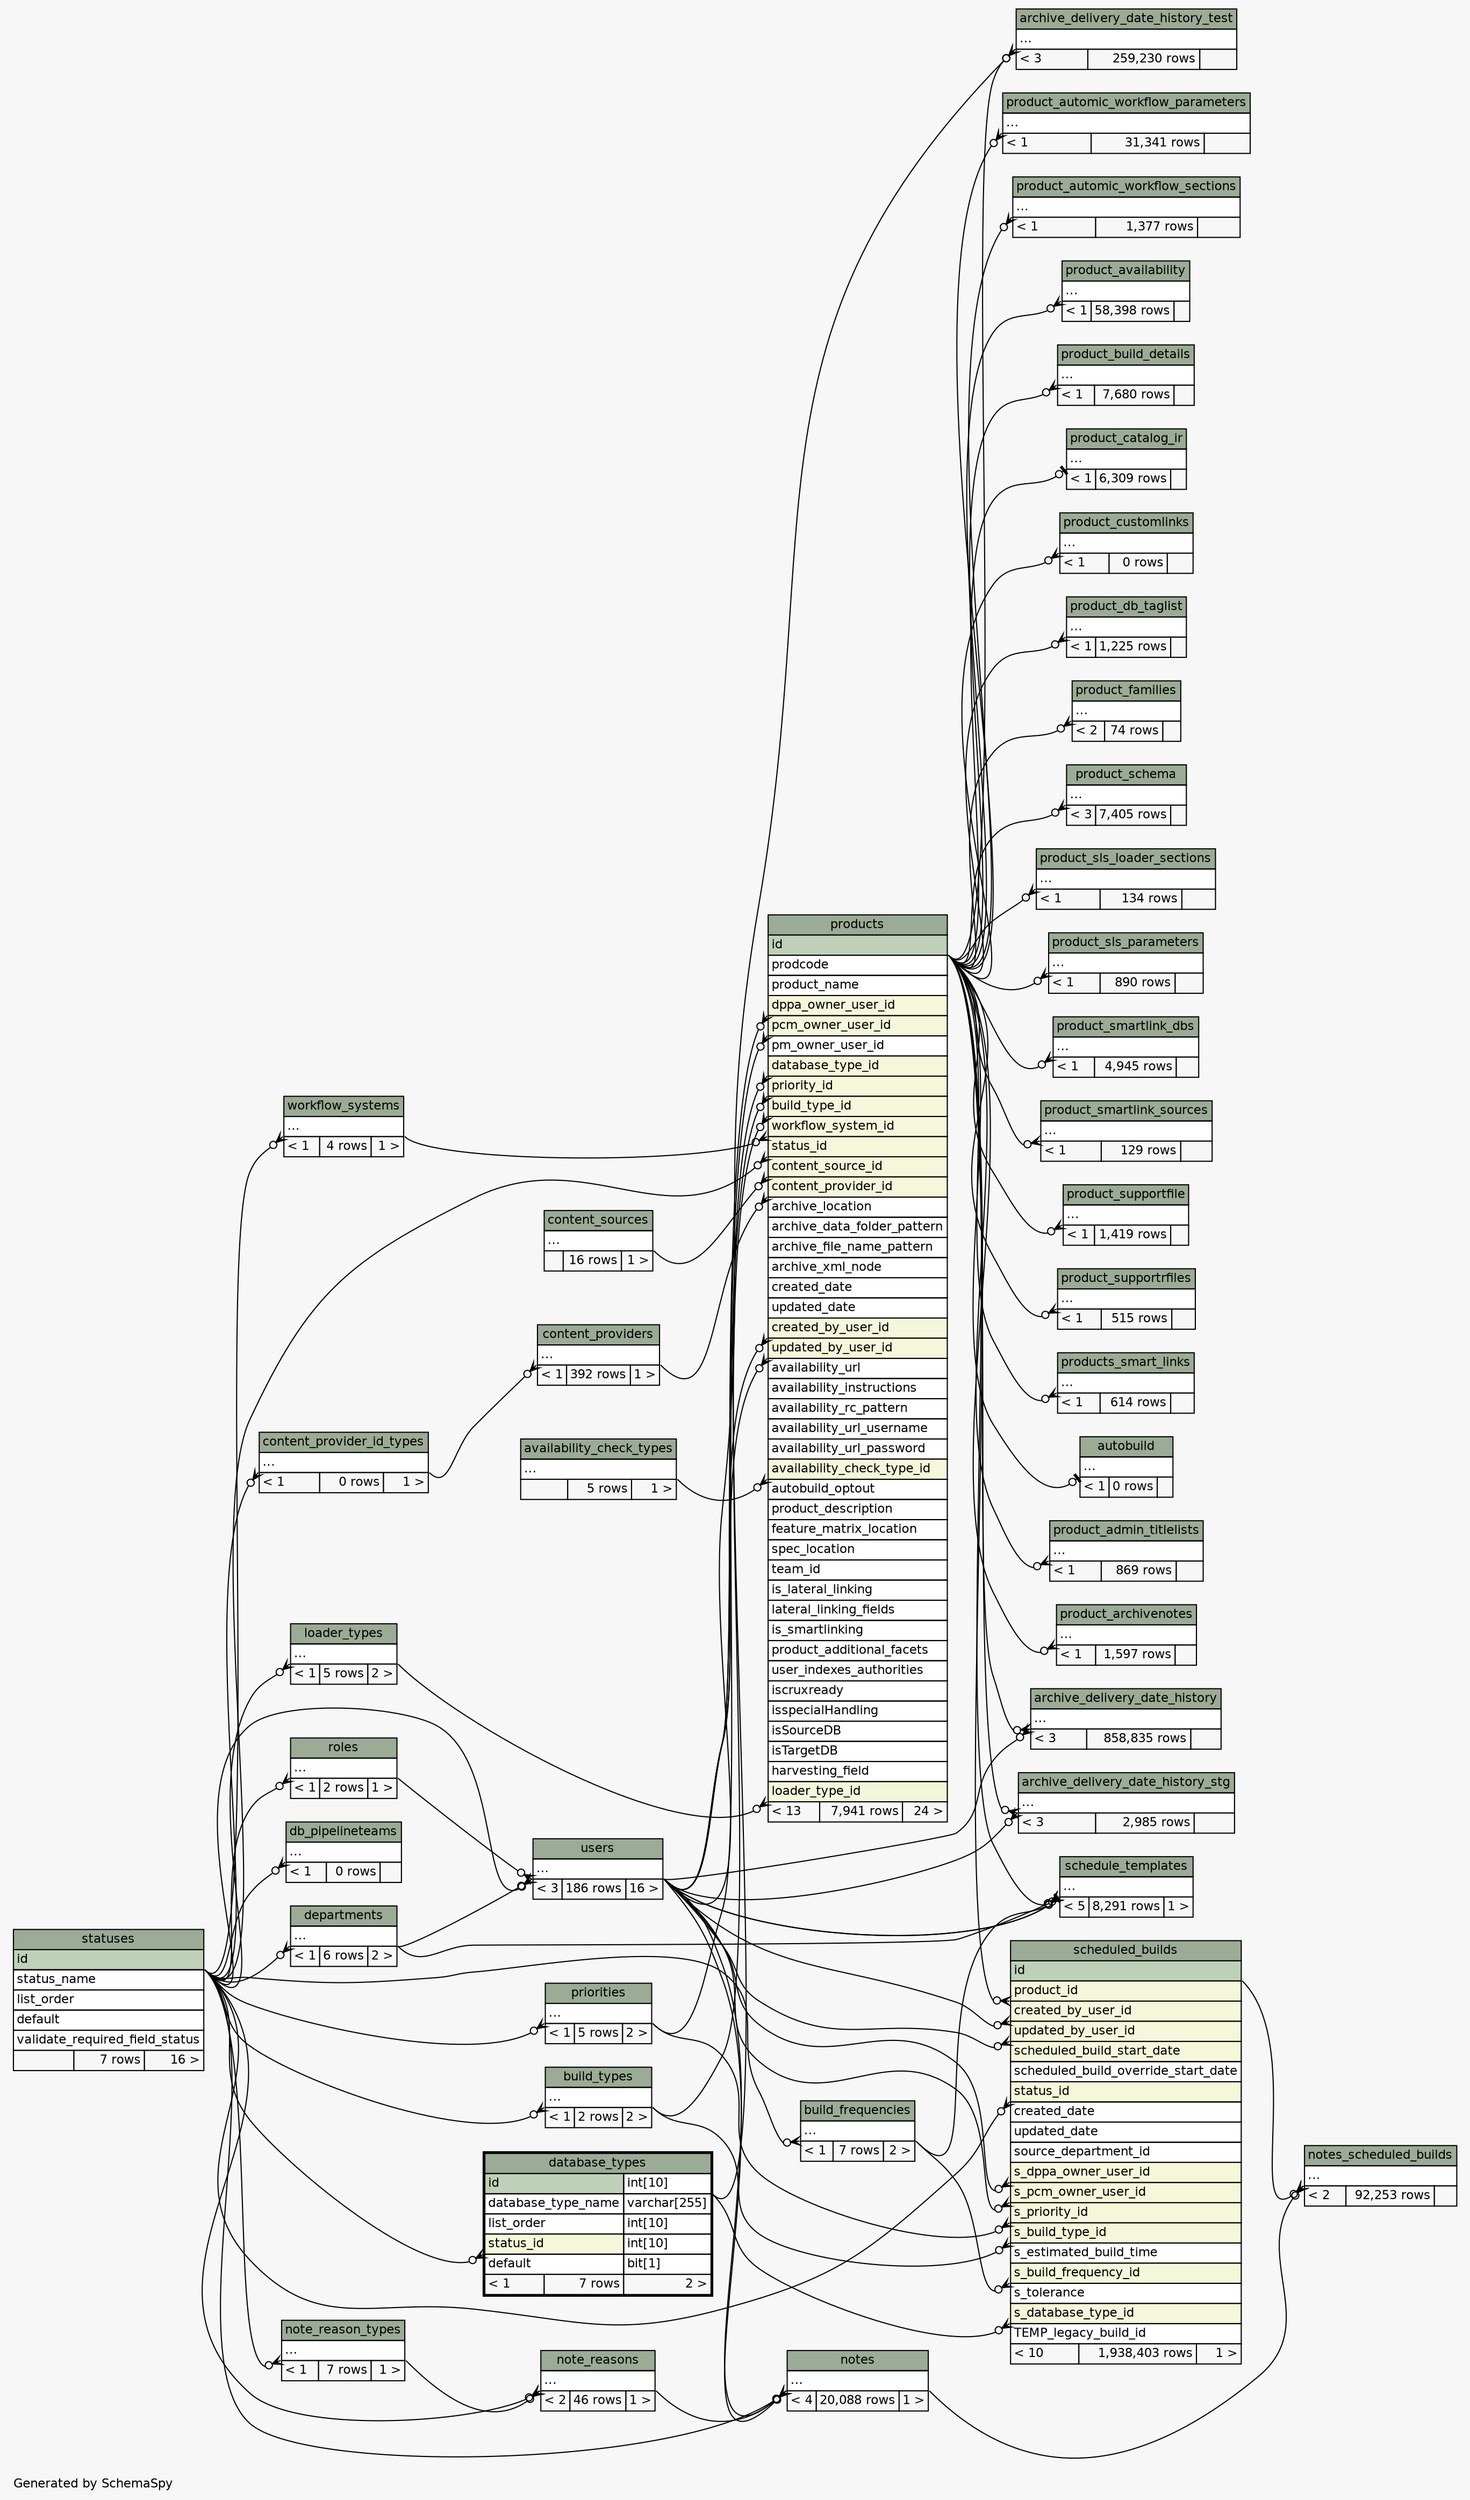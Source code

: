 // dot 2.2.1 on Windows 10 10.0
// SchemaSpy rev 590
digraph "twoDegreesRelationshipsDiagram" {
  graph [
    rankdir="RL"
    bgcolor="#f7f7f7"
    label="\nGenerated by SchemaSpy"
    labeljust="l"
    nodesep="0.18"
    ranksep="0.46"
    fontname="Helvetica"
    fontsize="11"
  ];
  node [
    fontname="Helvetica"
    fontsize="11"
    shape="plaintext"
  ];
  edge [
    arrowsize="0.8"
  ];
  "archive_delivery_date_history":"elipses":sw -> "users":"elipses":se [arrowhead=none dir=back arrowtail=crowodot];
  "archive_delivery_date_history":"elipses":sw -> "products":"id":se [arrowhead=none dir=back arrowtail=crowodot];
  "archive_delivery_date_history_stg":"elipses":sw -> "users":"elipses":se [arrowhead=none dir=back arrowtail=crowodot];
  "archive_delivery_date_history_stg":"elipses":sw -> "products":"id":se [arrowhead=none dir=back arrowtail=crowodot];
  "archive_delivery_date_history_test":"elipses":sw -> "users":"elipses":se [arrowhead=none dir=back arrowtail=crowodot];
  "archive_delivery_date_history_test":"elipses":sw -> "products":"id":se [arrowhead=none dir=back arrowtail=crowodot];
  "autobuild":"elipses":sw -> "products":"id":se [arrowhead=none dir=back arrowtail=teeodot];
  "build_frequencies":"elipses":sw -> "statuses":"id":se [arrowhead=none dir=back arrowtail=crowodot];
  "build_types":"elipses":sw -> "statuses":"id":se [arrowhead=none dir=back arrowtail=crowodot];
  "content_provider_id_types":"elipses":sw -> "statuses":"id":se [arrowhead=none dir=back arrowtail=crowodot];
  "content_providers":"elipses":sw -> "content_provider_id_types":"elipses":se [arrowhead=none dir=back arrowtail=crowodot];
  "database_types":"status_id":sw -> "statuses":"id":se [arrowhead=none dir=back arrowtail=crowodot];
  "db_pipelineteams":"elipses":sw -> "statuses":"id":se [arrowhead=none dir=back arrowtail=crowodot];
  "departments":"elipses":sw -> "statuses":"id":se [arrowhead=none dir=back arrowtail=crowodot];
  "loader_types":"elipses":sw -> "statuses":"id":se [arrowhead=none dir=back arrowtail=crowodot];
  "note_reason_types":"elipses":sw -> "statuses":"id":se [arrowhead=none dir=back arrowtail=crowodot];
  "note_reasons":"elipses":sw -> "note_reason_types":"elipses":se [arrowhead=none dir=back arrowtail=crowodot];
  "note_reasons":"elipses":sw -> "statuses":"id":se [arrowhead=none dir=back arrowtail=crowodot];
  "notes":"elipses":sw -> "users":"elipses":se [arrowhead=none dir=back arrowtail=crowodot];
  "notes":"elipses":sw -> "note_reasons":"elipses":se [arrowhead=none dir=back arrowtail=crowodot];
  "notes":"elipses":sw -> "statuses":"id":se [arrowhead=none dir=back arrowtail=crowodot];
  "notes":"elipses":sw -> "users":"elipses":se [arrowhead=none dir=back arrowtail=crowodot];
  "notes_scheduled_builds":"elipses":sw -> "notes":"elipses":se [arrowhead=none dir=back arrowtail=crowodot];
  "notes_scheduled_builds":"elipses":sw -> "scheduled_builds":"id":se [arrowhead=none dir=back arrowtail=crowodot];
  "priorities":"elipses":sw -> "statuses":"id":se [arrowhead=none dir=back arrowtail=crowodot];
  "product_admin_titlelists":"elipses":sw -> "products":"id":se [arrowhead=none dir=back arrowtail=crowodot];
  "product_archivenotes":"elipses":sw -> "products":"id":se [arrowhead=none dir=back arrowtail=crowodot];
  "product_automic_workflow_parameters":"elipses":sw -> "products":"id":se [arrowhead=none dir=back arrowtail=crowodot];
  "product_automic_workflow_sections":"elipses":sw -> "products":"id":se [arrowhead=none dir=back arrowtail=crowodot];
  "product_availability":"elipses":sw -> "products":"id":se [arrowhead=none dir=back arrowtail=crowodot];
  "product_build_details":"elipses":sw -> "products":"id":se [arrowhead=none dir=back arrowtail=crowodot];
  "product_catalog_ir":"elipses":sw -> "products":"id":se [arrowhead=none dir=back arrowtail=teeodot];
  "product_customlinks":"elipses":sw -> "products":"id":se [arrowhead=none dir=back arrowtail=crowodot];
  "product_db_taglist":"elipses":sw -> "products":"id":se [arrowhead=none dir=back arrowtail=crowodot];
  "product_families":"elipses":sw -> "products":"id":se [arrowhead=none dir=back arrowtail=crowodot];
  "product_schema":"elipses":sw -> "products":"id":se [arrowhead=none dir=back arrowtail=crowodot];
  "product_sls_loader_sections":"elipses":sw -> "products":"id":se [arrowhead=none dir=back arrowtail=crowodot];
  "product_sls_parameters":"elipses":sw -> "products":"id":se [arrowhead=none dir=back arrowtail=crowodot];
  "product_smartlink_dbs":"elipses":sw -> "products":"id":se [arrowhead=none dir=back arrowtail=crowodot];
  "product_smartlink_sources":"elipses":sw -> "products":"id":se [arrowhead=none dir=back arrowtail=crowodot];
  "product_supportfile":"elipses":sw -> "products":"id":se [arrowhead=none dir=back arrowtail=crowodot];
  "product_supportrfiles":"elipses":sw -> "products":"id":se [arrowhead=none dir=back arrowtail=crowodot];
  "products":"availability_check_type_id":sw -> "availability_check_types":"elipses":se [arrowhead=none dir=back arrowtail=crowodot];
  "products":"build_type_id":sw -> "build_types":"elipses":se [arrowhead=none dir=back arrowtail=crowodot];
  "products":"content_provider_id":sw -> "content_providers":"elipses":se [arrowhead=none dir=back arrowtail=crowodot];
  "products":"content_source_id":sw -> "content_sources":"elipses":se [arrowhead=none dir=back arrowtail=crowodot];
  "products":"created_by_user_id":sw -> "users":"elipses":se [arrowhead=none dir=back arrowtail=crowodot];
  "products":"database_type_id":sw -> "database_types":"id.type":se [arrowhead=none dir=back arrowtail=crowodot];
  "products":"dppa_owner_user_id":sw -> "users":"elipses":se [arrowhead=none dir=back arrowtail=crowodot];
  "products":"loader_type_id":sw -> "loader_types":"elipses":se [arrowhead=none dir=back arrowtail=crowodot];
  "products":"pcm_owner_user_id":sw -> "users":"elipses":se [arrowhead=none dir=back arrowtail=crowodot];
  "products":"priority_id":sw -> "priorities":"elipses":se [arrowhead=none dir=back arrowtail=crowodot];
  "products":"status_id":sw -> "statuses":"id":se [arrowhead=none dir=back arrowtail=crowodot];
  "products":"updated_by_user_id":sw -> "users":"elipses":se [arrowhead=none dir=back arrowtail=crowodot];
  "products":"workflow_system_id":sw -> "workflow_systems":"elipses":se [arrowhead=none dir=back arrowtail=crowodot];
  "products_smart_links":"elipses":sw -> "products":"id":se [arrowhead=none dir=back arrowtail=crowodot];
  "roles":"elipses":sw -> "statuses":"id":se [arrowhead=none dir=back arrowtail=crowodot];
  "schedule_templates":"elipses":sw -> "build_frequencies":"elipses":se [arrowhead=none dir=back arrowtail=crowodot];
  "schedule_templates":"elipses":sw -> "users":"elipses":se [arrowhead=none dir=back arrowtail=crowodot];
  "schedule_templates":"elipses":sw -> "products":"id":se [arrowhead=none dir=back arrowtail=teeodot];
  "schedule_templates":"elipses":sw -> "departments":"elipses":se [arrowhead=none dir=back arrowtail=crowodot];
  "schedule_templates":"elipses":sw -> "users":"elipses":se [arrowhead=none dir=back arrowtail=crowodot];
  "scheduled_builds":"created_by_user_id":sw -> "users":"elipses":se [arrowhead=none dir=back arrowtail=crowodot];
  "scheduled_builds":"product_id":sw -> "products":"id":se [arrowhead=none dir=back arrowtail=crowodot];
  "scheduled_builds":"s_build_frequency_id":sw -> "build_frequencies":"elipses":se [arrowhead=none dir=back arrowtail=crowodot];
  "scheduled_builds":"s_build_type_id":sw -> "build_types":"elipses":se [arrowhead=none dir=back arrowtail=crowodot];
  "scheduled_builds":"s_database_type_id":sw -> "database_types":"id.type":se [arrowhead=none dir=back arrowtail=crowodot];
  "scheduled_builds":"s_dppa_owner_user_id":sw -> "users":"elipses":se [arrowhead=none dir=back arrowtail=crowodot];
  "scheduled_builds":"s_pcm_owner_user_id":sw -> "users":"elipses":se [arrowhead=none dir=back arrowtail=crowodot];
  "scheduled_builds":"s_priority_id":sw -> "priorities":"elipses":se [arrowhead=none dir=back arrowtail=crowodot];
  "scheduled_builds":"status_id":sw -> "statuses":"id":se [arrowhead=none dir=back arrowtail=crowodot];
  "scheduled_builds":"updated_by_user_id":sw -> "users":"elipses":se [arrowhead=none dir=back arrowtail=crowodot];
  "users":"elipses":sw -> "departments":"elipses":se [arrowhead=none dir=back arrowtail=crowodot];
  "users":"elipses":sw -> "roles":"elipses":se [arrowhead=none dir=back arrowtail=crowodot];
  "users":"elipses":sw -> "statuses":"id":se [arrowhead=none dir=back arrowtail=crowodot];
  "workflow_systems":"elipses":sw -> "statuses":"id":se [arrowhead=none dir=back arrowtail=crowodot];
  "archive_delivery_date_history" [
    label=<
    <TABLE BORDER="0" CELLBORDER="1" CELLSPACING="0" BGCOLOR="#ffffff">
      <TR><TD COLSPAN="3" BGCOLOR="#9bab96" ALIGN="CENTER">archive_delivery_date_history</TD></TR>
      <TR><TD PORT="elipses" COLSPAN="3" ALIGN="LEFT">...</TD></TR>
      <TR><TD ALIGN="LEFT" BGCOLOR="#f7f7f7">&lt; 3</TD><TD ALIGN="RIGHT" BGCOLOR="#f7f7f7">858,835 rows</TD><TD ALIGN="RIGHT" BGCOLOR="#f7f7f7">  </TD></TR>
    </TABLE>>
    URL="archive_delivery_date_history.html"
    tooltip="archive_delivery_date_history"
  ];
  "archive_delivery_date_history_stg" [
    label=<
    <TABLE BORDER="0" CELLBORDER="1" CELLSPACING="0" BGCOLOR="#ffffff">
      <TR><TD COLSPAN="3" BGCOLOR="#9bab96" ALIGN="CENTER">archive_delivery_date_history_stg</TD></TR>
      <TR><TD PORT="elipses" COLSPAN="3" ALIGN="LEFT">...</TD></TR>
      <TR><TD ALIGN="LEFT" BGCOLOR="#f7f7f7">&lt; 3</TD><TD ALIGN="RIGHT" BGCOLOR="#f7f7f7">2,985 rows</TD><TD ALIGN="RIGHT" BGCOLOR="#f7f7f7">  </TD></TR>
    </TABLE>>
    URL="archive_delivery_date_history_stg.html"
    tooltip="archive_delivery_date_history_stg"
  ];
  "archive_delivery_date_history_test" [
    label=<
    <TABLE BORDER="0" CELLBORDER="1" CELLSPACING="0" BGCOLOR="#ffffff">
      <TR><TD COLSPAN="3" BGCOLOR="#9bab96" ALIGN="CENTER">archive_delivery_date_history_test</TD></TR>
      <TR><TD PORT="elipses" COLSPAN="3" ALIGN="LEFT">...</TD></TR>
      <TR><TD ALIGN="LEFT" BGCOLOR="#f7f7f7">&lt; 3</TD><TD ALIGN="RIGHT" BGCOLOR="#f7f7f7">259,230 rows</TD><TD ALIGN="RIGHT" BGCOLOR="#f7f7f7">  </TD></TR>
    </TABLE>>
    URL="archive_delivery_date_history_test.html"
    tooltip="archive_delivery_date_history_test"
  ];
  "autobuild" [
    label=<
    <TABLE BORDER="0" CELLBORDER="1" CELLSPACING="0" BGCOLOR="#ffffff">
      <TR><TD COLSPAN="3" BGCOLOR="#9bab96" ALIGN="CENTER">autobuild</TD></TR>
      <TR><TD PORT="elipses" COLSPAN="3" ALIGN="LEFT">...</TD></TR>
      <TR><TD ALIGN="LEFT" BGCOLOR="#f7f7f7">&lt; 1</TD><TD ALIGN="RIGHT" BGCOLOR="#f7f7f7">0 rows</TD><TD ALIGN="RIGHT" BGCOLOR="#f7f7f7">  </TD></TR>
    </TABLE>>
    URL="autobuild.html"
    tooltip="autobuild"
  ];
  "availability_check_types" [
    label=<
    <TABLE BORDER="0" CELLBORDER="1" CELLSPACING="0" BGCOLOR="#ffffff">
      <TR><TD COLSPAN="3" BGCOLOR="#9bab96" ALIGN="CENTER">availability_check_types</TD></TR>
      <TR><TD PORT="elipses" COLSPAN="3" ALIGN="LEFT">...</TD></TR>
      <TR><TD ALIGN="LEFT" BGCOLOR="#f7f7f7">  </TD><TD ALIGN="RIGHT" BGCOLOR="#f7f7f7">5 rows</TD><TD ALIGN="RIGHT" BGCOLOR="#f7f7f7">1 &gt;</TD></TR>
    </TABLE>>
    URL="availability_check_types.html"
    tooltip="availability_check_types"
  ];
  "build_frequencies" [
    label=<
    <TABLE BORDER="0" CELLBORDER="1" CELLSPACING="0" BGCOLOR="#ffffff">
      <TR><TD COLSPAN="3" BGCOLOR="#9bab96" ALIGN="CENTER">build_frequencies</TD></TR>
      <TR><TD PORT="elipses" COLSPAN="3" ALIGN="LEFT">...</TD></TR>
      <TR><TD ALIGN="LEFT" BGCOLOR="#f7f7f7">&lt; 1</TD><TD ALIGN="RIGHT" BGCOLOR="#f7f7f7">7 rows</TD><TD ALIGN="RIGHT" BGCOLOR="#f7f7f7">2 &gt;</TD></TR>
    </TABLE>>
    URL="build_frequencies.html"
    tooltip="build_frequencies"
  ];
  "build_types" [
    label=<
    <TABLE BORDER="0" CELLBORDER="1" CELLSPACING="0" BGCOLOR="#ffffff">
      <TR><TD COLSPAN="3" BGCOLOR="#9bab96" ALIGN="CENTER">build_types</TD></TR>
      <TR><TD PORT="elipses" COLSPAN="3" ALIGN="LEFT">...</TD></TR>
      <TR><TD ALIGN="LEFT" BGCOLOR="#f7f7f7">&lt; 1</TD><TD ALIGN="RIGHT" BGCOLOR="#f7f7f7">2 rows</TD><TD ALIGN="RIGHT" BGCOLOR="#f7f7f7">2 &gt;</TD></TR>
    </TABLE>>
    URL="build_types.html"
    tooltip="build_types"
  ];
  "content_provider_id_types" [
    label=<
    <TABLE BORDER="0" CELLBORDER="1" CELLSPACING="0" BGCOLOR="#ffffff">
      <TR><TD COLSPAN="3" BGCOLOR="#9bab96" ALIGN="CENTER">content_provider_id_types</TD></TR>
      <TR><TD PORT="elipses" COLSPAN="3" ALIGN="LEFT">...</TD></TR>
      <TR><TD ALIGN="LEFT" BGCOLOR="#f7f7f7">&lt; 1</TD><TD ALIGN="RIGHT" BGCOLOR="#f7f7f7">0 rows</TD><TD ALIGN="RIGHT" BGCOLOR="#f7f7f7">1 &gt;</TD></TR>
    </TABLE>>
    URL="content_provider_id_types.html"
    tooltip="content_provider_id_types"
  ];
  "content_providers" [
    label=<
    <TABLE BORDER="0" CELLBORDER="1" CELLSPACING="0" BGCOLOR="#ffffff">
      <TR><TD COLSPAN="3" BGCOLOR="#9bab96" ALIGN="CENTER">content_providers</TD></TR>
      <TR><TD PORT="elipses" COLSPAN="3" ALIGN="LEFT">...</TD></TR>
      <TR><TD ALIGN="LEFT" BGCOLOR="#f7f7f7">&lt; 1</TD><TD ALIGN="RIGHT" BGCOLOR="#f7f7f7">392 rows</TD><TD ALIGN="RIGHT" BGCOLOR="#f7f7f7">1 &gt;</TD></TR>
    </TABLE>>
    URL="content_providers.html"
    tooltip="content_providers"
  ];
  "content_sources" [
    label=<
    <TABLE BORDER="0" CELLBORDER="1" CELLSPACING="0" BGCOLOR="#ffffff">
      <TR><TD COLSPAN="3" BGCOLOR="#9bab96" ALIGN="CENTER">content_sources</TD></TR>
      <TR><TD PORT="elipses" COLSPAN="3" ALIGN="LEFT">...</TD></TR>
      <TR><TD ALIGN="LEFT" BGCOLOR="#f7f7f7">  </TD><TD ALIGN="RIGHT" BGCOLOR="#f7f7f7">16 rows</TD><TD ALIGN="RIGHT" BGCOLOR="#f7f7f7">1 &gt;</TD></TR>
    </TABLE>>
    URL="content_sources.html"
    tooltip="content_sources"
  ];
  "database_types" [
    label=<
    <TABLE BORDER="2" CELLBORDER="1" CELLSPACING="0" BGCOLOR="#ffffff">
      <TR><TD COLSPAN="3" BGCOLOR="#9bab96" ALIGN="CENTER">database_types</TD></TR>
      <TR><TD PORT="id" COLSPAN="2" BGCOLOR="#bed1b8" ALIGN="LEFT">id</TD><TD PORT="id.type" ALIGN="LEFT">int[10]</TD></TR>
      <TR><TD PORT="database_type_name" COLSPAN="2" ALIGN="LEFT">database_type_name</TD><TD PORT="database_type_name.type" ALIGN="LEFT">varchar[255]</TD></TR>
      <TR><TD PORT="list_order" COLSPAN="2" ALIGN="LEFT">list_order</TD><TD PORT="list_order.type" ALIGN="LEFT">int[10]</TD></TR>
      <TR><TD PORT="status_id" COLSPAN="2" BGCOLOR="#f4f7da" ALIGN="LEFT">status_id</TD><TD PORT="status_id.type" ALIGN="LEFT">int[10]</TD></TR>
      <TR><TD PORT="default" COLSPAN="2" ALIGN="LEFT">default</TD><TD PORT="default.type" ALIGN="LEFT">bit[1]</TD></TR>
      <TR><TD ALIGN="LEFT" BGCOLOR="#f7f7f7">&lt; 1</TD><TD ALIGN="RIGHT" BGCOLOR="#f7f7f7">7 rows</TD><TD ALIGN="RIGHT" BGCOLOR="#f7f7f7">2 &gt;</TD></TR>
    </TABLE>>
    URL="database_types.html"
    tooltip="database_types"
  ];
  "db_pipelineteams" [
    label=<
    <TABLE BORDER="0" CELLBORDER="1" CELLSPACING="0" BGCOLOR="#ffffff">
      <TR><TD COLSPAN="3" BGCOLOR="#9bab96" ALIGN="CENTER">db_pipelineteams</TD></TR>
      <TR><TD PORT="elipses" COLSPAN="3" ALIGN="LEFT">...</TD></TR>
      <TR><TD ALIGN="LEFT" BGCOLOR="#f7f7f7">&lt; 1</TD><TD ALIGN="RIGHT" BGCOLOR="#f7f7f7">0 rows</TD><TD ALIGN="RIGHT" BGCOLOR="#f7f7f7">  </TD></TR>
    </TABLE>>
    URL="db_pipelineteams.html"
    tooltip="db_pipelineteams"
  ];
  "departments" [
    label=<
    <TABLE BORDER="0" CELLBORDER="1" CELLSPACING="0" BGCOLOR="#ffffff">
      <TR><TD COLSPAN="3" BGCOLOR="#9bab96" ALIGN="CENTER">departments</TD></TR>
      <TR><TD PORT="elipses" COLSPAN="3" ALIGN="LEFT">...</TD></TR>
      <TR><TD ALIGN="LEFT" BGCOLOR="#f7f7f7">&lt; 1</TD><TD ALIGN="RIGHT" BGCOLOR="#f7f7f7">6 rows</TD><TD ALIGN="RIGHT" BGCOLOR="#f7f7f7">2 &gt;</TD></TR>
    </TABLE>>
    URL="departments.html"
    tooltip="departments"
  ];
  "loader_types" [
    label=<
    <TABLE BORDER="0" CELLBORDER="1" CELLSPACING="0" BGCOLOR="#ffffff">
      <TR><TD COLSPAN="3" BGCOLOR="#9bab96" ALIGN="CENTER">loader_types</TD></TR>
      <TR><TD PORT="elipses" COLSPAN="3" ALIGN="LEFT">...</TD></TR>
      <TR><TD ALIGN="LEFT" BGCOLOR="#f7f7f7">&lt; 1</TD><TD ALIGN="RIGHT" BGCOLOR="#f7f7f7">5 rows</TD><TD ALIGN="RIGHT" BGCOLOR="#f7f7f7">2 &gt;</TD></TR>
    </TABLE>>
    URL="loader_types.html"
    tooltip="loader_types"
  ];
  "note_reason_types" [
    label=<
    <TABLE BORDER="0" CELLBORDER="1" CELLSPACING="0" BGCOLOR="#ffffff">
      <TR><TD COLSPAN="3" BGCOLOR="#9bab96" ALIGN="CENTER">note_reason_types</TD></TR>
      <TR><TD PORT="elipses" COLSPAN="3" ALIGN="LEFT">...</TD></TR>
      <TR><TD ALIGN="LEFT" BGCOLOR="#f7f7f7">&lt; 1</TD><TD ALIGN="RIGHT" BGCOLOR="#f7f7f7">7 rows</TD><TD ALIGN="RIGHT" BGCOLOR="#f7f7f7">1 &gt;</TD></TR>
    </TABLE>>
    URL="note_reason_types.html"
    tooltip="note_reason_types"
  ];
  "note_reasons" [
    label=<
    <TABLE BORDER="0" CELLBORDER="1" CELLSPACING="0" BGCOLOR="#ffffff">
      <TR><TD COLSPAN="3" BGCOLOR="#9bab96" ALIGN="CENTER">note_reasons</TD></TR>
      <TR><TD PORT="elipses" COLSPAN="3" ALIGN="LEFT">...</TD></TR>
      <TR><TD ALIGN="LEFT" BGCOLOR="#f7f7f7">&lt; 2</TD><TD ALIGN="RIGHT" BGCOLOR="#f7f7f7">46 rows</TD><TD ALIGN="RIGHT" BGCOLOR="#f7f7f7">1 &gt;</TD></TR>
    </TABLE>>
    URL="note_reasons.html"
    tooltip="note_reasons"
  ];
  "notes" [
    label=<
    <TABLE BORDER="0" CELLBORDER="1" CELLSPACING="0" BGCOLOR="#ffffff">
      <TR><TD COLSPAN="3" BGCOLOR="#9bab96" ALIGN="CENTER">notes</TD></TR>
      <TR><TD PORT="elipses" COLSPAN="3" ALIGN="LEFT">...</TD></TR>
      <TR><TD ALIGN="LEFT" BGCOLOR="#f7f7f7">&lt; 4</TD><TD ALIGN="RIGHT" BGCOLOR="#f7f7f7">20,088 rows</TD><TD ALIGN="RIGHT" BGCOLOR="#f7f7f7">1 &gt;</TD></TR>
    </TABLE>>
    URL="notes.html"
    tooltip="notes"
  ];
  "notes_scheduled_builds" [
    label=<
    <TABLE BORDER="0" CELLBORDER="1" CELLSPACING="0" BGCOLOR="#ffffff">
      <TR><TD COLSPAN="3" BGCOLOR="#9bab96" ALIGN="CENTER">notes_scheduled_builds</TD></TR>
      <TR><TD PORT="elipses" COLSPAN="3" ALIGN="LEFT">...</TD></TR>
      <TR><TD ALIGN="LEFT" BGCOLOR="#f7f7f7">&lt; 2</TD><TD ALIGN="RIGHT" BGCOLOR="#f7f7f7">92,253 rows</TD><TD ALIGN="RIGHT" BGCOLOR="#f7f7f7">  </TD></TR>
    </TABLE>>
    URL="notes_scheduled_builds.html"
    tooltip="notes_scheduled_builds"
  ];
  "priorities" [
    label=<
    <TABLE BORDER="0" CELLBORDER="1" CELLSPACING="0" BGCOLOR="#ffffff">
      <TR><TD COLSPAN="3" BGCOLOR="#9bab96" ALIGN="CENTER">priorities</TD></TR>
      <TR><TD PORT="elipses" COLSPAN="3" ALIGN="LEFT">...</TD></TR>
      <TR><TD ALIGN="LEFT" BGCOLOR="#f7f7f7">&lt; 1</TD><TD ALIGN="RIGHT" BGCOLOR="#f7f7f7">5 rows</TD><TD ALIGN="RIGHT" BGCOLOR="#f7f7f7">2 &gt;</TD></TR>
    </TABLE>>
    URL="priorities.html"
    tooltip="priorities"
  ];
  "product_admin_titlelists" [
    label=<
    <TABLE BORDER="0" CELLBORDER="1" CELLSPACING="0" BGCOLOR="#ffffff">
      <TR><TD COLSPAN="3" BGCOLOR="#9bab96" ALIGN="CENTER">product_admin_titlelists</TD></TR>
      <TR><TD PORT="elipses" COLSPAN="3" ALIGN="LEFT">...</TD></TR>
      <TR><TD ALIGN="LEFT" BGCOLOR="#f7f7f7">&lt; 1</TD><TD ALIGN="RIGHT" BGCOLOR="#f7f7f7">869 rows</TD><TD ALIGN="RIGHT" BGCOLOR="#f7f7f7">  </TD></TR>
    </TABLE>>
    URL="product_admin_titlelists.html"
    tooltip="product_admin_titlelists"
  ];
  "product_archivenotes" [
    label=<
    <TABLE BORDER="0" CELLBORDER="1" CELLSPACING="0" BGCOLOR="#ffffff">
      <TR><TD COLSPAN="3" BGCOLOR="#9bab96" ALIGN="CENTER">product_archivenotes</TD></TR>
      <TR><TD PORT="elipses" COLSPAN="3" ALIGN="LEFT">...</TD></TR>
      <TR><TD ALIGN="LEFT" BGCOLOR="#f7f7f7">&lt; 1</TD><TD ALIGN="RIGHT" BGCOLOR="#f7f7f7">1,597 rows</TD><TD ALIGN="RIGHT" BGCOLOR="#f7f7f7">  </TD></TR>
    </TABLE>>
    URL="product_archivenotes.html"
    tooltip="product_archivenotes"
  ];
  "product_automic_workflow_parameters" [
    label=<
    <TABLE BORDER="0" CELLBORDER="1" CELLSPACING="0" BGCOLOR="#ffffff">
      <TR><TD COLSPAN="3" BGCOLOR="#9bab96" ALIGN="CENTER">product_automic_workflow_parameters</TD></TR>
      <TR><TD PORT="elipses" COLSPAN="3" ALIGN="LEFT">...</TD></TR>
      <TR><TD ALIGN="LEFT" BGCOLOR="#f7f7f7">&lt; 1</TD><TD ALIGN="RIGHT" BGCOLOR="#f7f7f7">31,341 rows</TD><TD ALIGN="RIGHT" BGCOLOR="#f7f7f7">  </TD></TR>
    </TABLE>>
    URL="product_automic_workflow_parameters.html"
    tooltip="product_automic_workflow_parameters"
  ];
  "product_automic_workflow_sections" [
    label=<
    <TABLE BORDER="0" CELLBORDER="1" CELLSPACING="0" BGCOLOR="#ffffff">
      <TR><TD COLSPAN="3" BGCOLOR="#9bab96" ALIGN="CENTER">product_automic_workflow_sections</TD></TR>
      <TR><TD PORT="elipses" COLSPAN="3" ALIGN="LEFT">...</TD></TR>
      <TR><TD ALIGN="LEFT" BGCOLOR="#f7f7f7">&lt; 1</TD><TD ALIGN="RIGHT" BGCOLOR="#f7f7f7">1,377 rows</TD><TD ALIGN="RIGHT" BGCOLOR="#f7f7f7">  </TD></TR>
    </TABLE>>
    URL="product_automic_workflow_sections.html"
    tooltip="product_automic_workflow_sections"
  ];
  "product_availability" [
    label=<
    <TABLE BORDER="0" CELLBORDER="1" CELLSPACING="0" BGCOLOR="#ffffff">
      <TR><TD COLSPAN="3" BGCOLOR="#9bab96" ALIGN="CENTER">product_availability</TD></TR>
      <TR><TD PORT="elipses" COLSPAN="3" ALIGN="LEFT">...</TD></TR>
      <TR><TD ALIGN="LEFT" BGCOLOR="#f7f7f7">&lt; 1</TD><TD ALIGN="RIGHT" BGCOLOR="#f7f7f7">58,398 rows</TD><TD ALIGN="RIGHT" BGCOLOR="#f7f7f7">  </TD></TR>
    </TABLE>>
    URL="product_availability.html"
    tooltip="product_availability"
  ];
  "product_build_details" [
    label=<
    <TABLE BORDER="0" CELLBORDER="1" CELLSPACING="0" BGCOLOR="#ffffff">
      <TR><TD COLSPAN="3" BGCOLOR="#9bab96" ALIGN="CENTER">product_build_details</TD></TR>
      <TR><TD PORT="elipses" COLSPAN="3" ALIGN="LEFT">...</TD></TR>
      <TR><TD ALIGN="LEFT" BGCOLOR="#f7f7f7">&lt; 1</TD><TD ALIGN="RIGHT" BGCOLOR="#f7f7f7">7,680 rows</TD><TD ALIGN="RIGHT" BGCOLOR="#f7f7f7">  </TD></TR>
    </TABLE>>
    URL="product_build_details.html"
    tooltip="product_build_details"
  ];
  "product_catalog_ir" [
    label=<
    <TABLE BORDER="0" CELLBORDER="1" CELLSPACING="0" BGCOLOR="#ffffff">
      <TR><TD COLSPAN="3" BGCOLOR="#9bab96" ALIGN="CENTER">product_catalog_ir</TD></TR>
      <TR><TD PORT="elipses" COLSPAN="3" ALIGN="LEFT">...</TD></TR>
      <TR><TD ALIGN="LEFT" BGCOLOR="#f7f7f7">&lt; 1</TD><TD ALIGN="RIGHT" BGCOLOR="#f7f7f7">6,309 rows</TD><TD ALIGN="RIGHT" BGCOLOR="#f7f7f7">  </TD></TR>
    </TABLE>>
    URL="product_catalog_ir.html"
    tooltip="product_catalog_ir"
  ];
  "product_customlinks" [
    label=<
    <TABLE BORDER="0" CELLBORDER="1" CELLSPACING="0" BGCOLOR="#ffffff">
      <TR><TD COLSPAN="3" BGCOLOR="#9bab96" ALIGN="CENTER">product_customlinks</TD></TR>
      <TR><TD PORT="elipses" COLSPAN="3" ALIGN="LEFT">...</TD></TR>
      <TR><TD ALIGN="LEFT" BGCOLOR="#f7f7f7">&lt; 1</TD><TD ALIGN="RIGHT" BGCOLOR="#f7f7f7">0 rows</TD><TD ALIGN="RIGHT" BGCOLOR="#f7f7f7">  </TD></TR>
    </TABLE>>
    URL="product_customlinks.html"
    tooltip="product_customlinks"
  ];
  "product_db_taglist" [
    label=<
    <TABLE BORDER="0" CELLBORDER="1" CELLSPACING="0" BGCOLOR="#ffffff">
      <TR><TD COLSPAN="3" BGCOLOR="#9bab96" ALIGN="CENTER">product_db_taglist</TD></TR>
      <TR><TD PORT="elipses" COLSPAN="3" ALIGN="LEFT">...</TD></TR>
      <TR><TD ALIGN="LEFT" BGCOLOR="#f7f7f7">&lt; 1</TD><TD ALIGN="RIGHT" BGCOLOR="#f7f7f7">1,225 rows</TD><TD ALIGN="RIGHT" BGCOLOR="#f7f7f7">  </TD></TR>
    </TABLE>>
    URL="product_db_taglist.html"
    tooltip="product_db_taglist"
  ];
  "product_families" [
    label=<
    <TABLE BORDER="0" CELLBORDER="1" CELLSPACING="0" BGCOLOR="#ffffff">
      <TR><TD COLSPAN="3" BGCOLOR="#9bab96" ALIGN="CENTER">product_families</TD></TR>
      <TR><TD PORT="elipses" COLSPAN="3" ALIGN="LEFT">...</TD></TR>
      <TR><TD ALIGN="LEFT" BGCOLOR="#f7f7f7">&lt; 2</TD><TD ALIGN="RIGHT" BGCOLOR="#f7f7f7">74 rows</TD><TD ALIGN="RIGHT" BGCOLOR="#f7f7f7">  </TD></TR>
    </TABLE>>
    URL="product_families.html"
    tooltip="product_families"
  ];
  "product_schema" [
    label=<
    <TABLE BORDER="0" CELLBORDER="1" CELLSPACING="0" BGCOLOR="#ffffff">
      <TR><TD COLSPAN="3" BGCOLOR="#9bab96" ALIGN="CENTER">product_schema</TD></TR>
      <TR><TD PORT="elipses" COLSPAN="3" ALIGN="LEFT">...</TD></TR>
      <TR><TD ALIGN="LEFT" BGCOLOR="#f7f7f7">&lt; 3</TD><TD ALIGN="RIGHT" BGCOLOR="#f7f7f7">7,405 rows</TD><TD ALIGN="RIGHT" BGCOLOR="#f7f7f7">  </TD></TR>
    </TABLE>>
    URL="product_schema.html"
    tooltip="product_schema"
  ];
  "product_sls_loader_sections" [
    label=<
    <TABLE BORDER="0" CELLBORDER="1" CELLSPACING="0" BGCOLOR="#ffffff">
      <TR><TD COLSPAN="3" BGCOLOR="#9bab96" ALIGN="CENTER">product_sls_loader_sections</TD></TR>
      <TR><TD PORT="elipses" COLSPAN="3" ALIGN="LEFT">...</TD></TR>
      <TR><TD ALIGN="LEFT" BGCOLOR="#f7f7f7">&lt; 1</TD><TD ALIGN="RIGHT" BGCOLOR="#f7f7f7">134 rows</TD><TD ALIGN="RIGHT" BGCOLOR="#f7f7f7">  </TD></TR>
    </TABLE>>
    URL="product_sls_loader_sections.html"
    tooltip="product_sls_loader_sections"
  ];
  "product_sls_parameters" [
    label=<
    <TABLE BORDER="0" CELLBORDER="1" CELLSPACING="0" BGCOLOR="#ffffff">
      <TR><TD COLSPAN="3" BGCOLOR="#9bab96" ALIGN="CENTER">product_sls_parameters</TD></TR>
      <TR><TD PORT="elipses" COLSPAN="3" ALIGN="LEFT">...</TD></TR>
      <TR><TD ALIGN="LEFT" BGCOLOR="#f7f7f7">&lt; 1</TD><TD ALIGN="RIGHT" BGCOLOR="#f7f7f7">890 rows</TD><TD ALIGN="RIGHT" BGCOLOR="#f7f7f7">  </TD></TR>
    </TABLE>>
    URL="product_sls_parameters.html"
    tooltip="product_sls_parameters"
  ];
  "product_smartlink_dbs" [
    label=<
    <TABLE BORDER="0" CELLBORDER="1" CELLSPACING="0" BGCOLOR="#ffffff">
      <TR><TD COLSPAN="3" BGCOLOR="#9bab96" ALIGN="CENTER">product_smartlink_dbs</TD></TR>
      <TR><TD PORT="elipses" COLSPAN="3" ALIGN="LEFT">...</TD></TR>
      <TR><TD ALIGN="LEFT" BGCOLOR="#f7f7f7">&lt; 1</TD><TD ALIGN="RIGHT" BGCOLOR="#f7f7f7">4,945 rows</TD><TD ALIGN="RIGHT" BGCOLOR="#f7f7f7">  </TD></TR>
    </TABLE>>
    URL="product_smartlink_dbs.html"
    tooltip="product_smartlink_dbs"
  ];
  "product_smartlink_sources" [
    label=<
    <TABLE BORDER="0" CELLBORDER="1" CELLSPACING="0" BGCOLOR="#ffffff">
      <TR><TD COLSPAN="3" BGCOLOR="#9bab96" ALIGN="CENTER">product_smartlink_sources</TD></TR>
      <TR><TD PORT="elipses" COLSPAN="3" ALIGN="LEFT">...</TD></TR>
      <TR><TD ALIGN="LEFT" BGCOLOR="#f7f7f7">&lt; 1</TD><TD ALIGN="RIGHT" BGCOLOR="#f7f7f7">129 rows</TD><TD ALIGN="RIGHT" BGCOLOR="#f7f7f7">  </TD></TR>
    </TABLE>>
    URL="product_smartlink_sources.html"
    tooltip="product_smartlink_sources"
  ];
  "product_supportfile" [
    label=<
    <TABLE BORDER="0" CELLBORDER="1" CELLSPACING="0" BGCOLOR="#ffffff">
      <TR><TD COLSPAN="3" BGCOLOR="#9bab96" ALIGN="CENTER">product_supportfile</TD></TR>
      <TR><TD PORT="elipses" COLSPAN="3" ALIGN="LEFT">...</TD></TR>
      <TR><TD ALIGN="LEFT" BGCOLOR="#f7f7f7">&lt; 1</TD><TD ALIGN="RIGHT" BGCOLOR="#f7f7f7">1,419 rows</TD><TD ALIGN="RIGHT" BGCOLOR="#f7f7f7">  </TD></TR>
    </TABLE>>
    URL="product_supportfile.html"
    tooltip="product_supportfile"
  ];
  "product_supportrfiles" [
    label=<
    <TABLE BORDER="0" CELLBORDER="1" CELLSPACING="0" BGCOLOR="#ffffff">
      <TR><TD COLSPAN="3" BGCOLOR="#9bab96" ALIGN="CENTER">product_supportrfiles</TD></TR>
      <TR><TD PORT="elipses" COLSPAN="3" ALIGN="LEFT">...</TD></TR>
      <TR><TD ALIGN="LEFT" BGCOLOR="#f7f7f7">&lt; 1</TD><TD ALIGN="RIGHT" BGCOLOR="#f7f7f7">515 rows</TD><TD ALIGN="RIGHT" BGCOLOR="#f7f7f7">  </TD></TR>
    </TABLE>>
    URL="product_supportrfiles.html"
    tooltip="product_supportrfiles"
  ];
  "products" [
    label=<
    <TABLE BORDER="0" CELLBORDER="1" CELLSPACING="0" BGCOLOR="#ffffff">
      <TR><TD COLSPAN="3" BGCOLOR="#9bab96" ALIGN="CENTER">products</TD></TR>
      <TR><TD PORT="id" COLSPAN="3" BGCOLOR="#bed1b8" ALIGN="LEFT">id</TD></TR>
      <TR><TD PORT="prodcode" COLSPAN="3" ALIGN="LEFT">prodcode</TD></TR>
      <TR><TD PORT="product_name" COLSPAN="3" ALIGN="LEFT">product_name</TD></TR>
      <TR><TD PORT="dppa_owner_user_id" COLSPAN="3" BGCOLOR="#f4f7da" ALIGN="LEFT">dppa_owner_user_id</TD></TR>
      <TR><TD PORT="pcm_owner_user_id" COLSPAN="3" BGCOLOR="#f4f7da" ALIGN="LEFT">pcm_owner_user_id</TD></TR>
      <TR><TD PORT="pm_owner_user_id" COLSPAN="3" ALIGN="LEFT">pm_owner_user_id</TD></TR>
      <TR><TD PORT="database_type_id" COLSPAN="3" BGCOLOR="#f4f7da" ALIGN="LEFT">database_type_id</TD></TR>
      <TR><TD PORT="priority_id" COLSPAN="3" BGCOLOR="#f4f7da" ALIGN="LEFT">priority_id</TD></TR>
      <TR><TD PORT="build_type_id" COLSPAN="3" BGCOLOR="#f4f7da" ALIGN="LEFT">build_type_id</TD></TR>
      <TR><TD PORT="workflow_system_id" COLSPAN="3" BGCOLOR="#f4f7da" ALIGN="LEFT">workflow_system_id</TD></TR>
      <TR><TD PORT="status_id" COLSPAN="3" BGCOLOR="#f4f7da" ALIGN="LEFT">status_id</TD></TR>
      <TR><TD PORT="content_source_id" COLSPAN="3" BGCOLOR="#f4f7da" ALIGN="LEFT">content_source_id</TD></TR>
      <TR><TD PORT="content_provider_id" COLSPAN="3" BGCOLOR="#f4f7da" ALIGN="LEFT">content_provider_id</TD></TR>
      <TR><TD PORT="archive_location" COLSPAN="3" ALIGN="LEFT">archive_location</TD></TR>
      <TR><TD PORT="archive_data_folder_pattern" COLSPAN="3" ALIGN="LEFT">archive_data_folder_pattern</TD></TR>
      <TR><TD PORT="archive_file_name_pattern" COLSPAN="3" ALIGN="LEFT">archive_file_name_pattern</TD></TR>
      <TR><TD PORT="archive_xml_node" COLSPAN="3" ALIGN="LEFT">archive_xml_node</TD></TR>
      <TR><TD PORT="created_date" COLSPAN="3" ALIGN="LEFT">created_date</TD></TR>
      <TR><TD PORT="updated_date" COLSPAN="3" ALIGN="LEFT">updated_date</TD></TR>
      <TR><TD PORT="created_by_user_id" COLSPAN="3" BGCOLOR="#f4f7da" ALIGN="LEFT">created_by_user_id</TD></TR>
      <TR><TD PORT="updated_by_user_id" COLSPAN="3" BGCOLOR="#f4f7da" ALIGN="LEFT">updated_by_user_id</TD></TR>
      <TR><TD PORT="availability_url" COLSPAN="3" ALIGN="LEFT">availability_url</TD></TR>
      <TR><TD PORT="availability_instructions" COLSPAN="3" ALIGN="LEFT">availability_instructions</TD></TR>
      <TR><TD PORT="availability_rc_pattern" COLSPAN="3" ALIGN="LEFT">availability_rc_pattern</TD></TR>
      <TR><TD PORT="availability_url_username" COLSPAN="3" ALIGN="LEFT">availability_url_username</TD></TR>
      <TR><TD PORT="availability_url_password" COLSPAN="3" ALIGN="LEFT">availability_url_password</TD></TR>
      <TR><TD PORT="availability_check_type_id" COLSPAN="3" BGCOLOR="#f4f7da" ALIGN="LEFT">availability_check_type_id</TD></TR>
      <TR><TD PORT="autobuild_optout" COLSPAN="3" ALIGN="LEFT">autobuild_optout</TD></TR>
      <TR><TD PORT="product_description" COLSPAN="3" ALIGN="LEFT">product_description</TD></TR>
      <TR><TD PORT="feature_matrix_location" COLSPAN="3" ALIGN="LEFT">feature_matrix_location</TD></TR>
      <TR><TD PORT="spec_location" COLSPAN="3" ALIGN="LEFT">spec_location</TD></TR>
      <TR><TD PORT="team_id" COLSPAN="3" ALIGN="LEFT">team_id</TD></TR>
      <TR><TD PORT="is_lateral_linking" COLSPAN="3" ALIGN="LEFT">is_lateral_linking</TD></TR>
      <TR><TD PORT="lateral_linking_fields" COLSPAN="3" ALIGN="LEFT">lateral_linking_fields</TD></TR>
      <TR><TD PORT="is_smartlinking" COLSPAN="3" ALIGN="LEFT">is_smartlinking</TD></TR>
      <TR><TD PORT="product_additional_facets" COLSPAN="3" ALIGN="LEFT">product_additional_facets</TD></TR>
      <TR><TD PORT="user_indexes_authorities" COLSPAN="3" ALIGN="LEFT">user_indexes_authorities</TD></TR>
      <TR><TD PORT="iscruxready" COLSPAN="3" ALIGN="LEFT">iscruxready</TD></TR>
      <TR><TD PORT="isspecialHandling" COLSPAN="3" ALIGN="LEFT">isspecialHandling</TD></TR>
      <TR><TD PORT="isSourceDB" COLSPAN="3" ALIGN="LEFT">isSourceDB</TD></TR>
      <TR><TD PORT="isTargetDB" COLSPAN="3" ALIGN="LEFT">isTargetDB</TD></TR>
      <TR><TD PORT="harvesting_field" COLSPAN="3" ALIGN="LEFT">harvesting_field</TD></TR>
      <TR><TD PORT="loader_type_id" COLSPAN="3" BGCOLOR="#f4f7da" ALIGN="LEFT">loader_type_id</TD></TR>
      <TR><TD ALIGN="LEFT" BGCOLOR="#f7f7f7">&lt; 13</TD><TD ALIGN="RIGHT" BGCOLOR="#f7f7f7">7,941 rows</TD><TD ALIGN="RIGHT" BGCOLOR="#f7f7f7">24 &gt;</TD></TR>
    </TABLE>>
    URL="products.html"
    tooltip="products"
  ];
  "products_smart_links" [
    label=<
    <TABLE BORDER="0" CELLBORDER="1" CELLSPACING="0" BGCOLOR="#ffffff">
      <TR><TD COLSPAN="3" BGCOLOR="#9bab96" ALIGN="CENTER">products_smart_links</TD></TR>
      <TR><TD PORT="elipses" COLSPAN="3" ALIGN="LEFT">...</TD></TR>
      <TR><TD ALIGN="LEFT" BGCOLOR="#f7f7f7">&lt; 1</TD><TD ALIGN="RIGHT" BGCOLOR="#f7f7f7">614 rows</TD><TD ALIGN="RIGHT" BGCOLOR="#f7f7f7">  </TD></TR>
    </TABLE>>
    URL="products_smart_links.html"
    tooltip="products_smart_links"
  ];
  "roles" [
    label=<
    <TABLE BORDER="0" CELLBORDER="1" CELLSPACING="0" BGCOLOR="#ffffff">
      <TR><TD COLSPAN="3" BGCOLOR="#9bab96" ALIGN="CENTER">roles</TD></TR>
      <TR><TD PORT="elipses" COLSPAN="3" ALIGN="LEFT">...</TD></TR>
      <TR><TD ALIGN="LEFT" BGCOLOR="#f7f7f7">&lt; 1</TD><TD ALIGN="RIGHT" BGCOLOR="#f7f7f7">2 rows</TD><TD ALIGN="RIGHT" BGCOLOR="#f7f7f7">1 &gt;</TD></TR>
    </TABLE>>
    URL="roles.html"
    tooltip="roles"
  ];
  "schedule_templates" [
    label=<
    <TABLE BORDER="0" CELLBORDER="1" CELLSPACING="0" BGCOLOR="#ffffff">
      <TR><TD COLSPAN="3" BGCOLOR="#9bab96" ALIGN="CENTER">schedule_templates</TD></TR>
      <TR><TD PORT="elipses" COLSPAN="3" ALIGN="LEFT">...</TD></TR>
      <TR><TD ALIGN="LEFT" BGCOLOR="#f7f7f7">&lt; 5</TD><TD ALIGN="RIGHT" BGCOLOR="#f7f7f7">8,291 rows</TD><TD ALIGN="RIGHT" BGCOLOR="#f7f7f7">1 &gt;</TD></TR>
    </TABLE>>
    URL="schedule_templates.html"
    tooltip="schedule_templates"
  ];
  "scheduled_builds" [
    label=<
    <TABLE BORDER="0" CELLBORDER="1" CELLSPACING="0" BGCOLOR="#ffffff">
      <TR><TD COLSPAN="3" BGCOLOR="#9bab96" ALIGN="CENTER">scheduled_builds</TD></TR>
      <TR><TD PORT="id" COLSPAN="3" BGCOLOR="#bed1b8" ALIGN="LEFT">id</TD></TR>
      <TR><TD PORT="product_id" COLSPAN="3" BGCOLOR="#f4f7da" ALIGN="LEFT">product_id</TD></TR>
      <TR><TD PORT="created_by_user_id" COLSPAN="3" BGCOLOR="#f4f7da" ALIGN="LEFT">created_by_user_id</TD></TR>
      <TR><TD PORT="updated_by_user_id" COLSPAN="3" BGCOLOR="#f4f7da" ALIGN="LEFT">updated_by_user_id</TD></TR>
      <TR><TD PORT="scheduled_build_start_date" COLSPAN="3" BGCOLOR="#f4f7da" ALIGN="LEFT">scheduled_build_start_date</TD></TR>
      <TR><TD PORT="scheduled_build_override_start_date" COLSPAN="3" ALIGN="LEFT">scheduled_build_override_start_date</TD></TR>
      <TR><TD PORT="status_id" COLSPAN="3" BGCOLOR="#f4f7da" ALIGN="LEFT">status_id</TD></TR>
      <TR><TD PORT="created_date" COLSPAN="3" ALIGN="LEFT">created_date</TD></TR>
      <TR><TD PORT="updated_date" COLSPAN="3" ALIGN="LEFT">updated_date</TD></TR>
      <TR><TD PORT="source_department_id" COLSPAN="3" ALIGN="LEFT">source_department_id</TD></TR>
      <TR><TD PORT="s_dppa_owner_user_id" COLSPAN="3" BGCOLOR="#f4f7da" ALIGN="LEFT">s_dppa_owner_user_id</TD></TR>
      <TR><TD PORT="s_pcm_owner_user_id" COLSPAN="3" BGCOLOR="#f4f7da" ALIGN="LEFT">s_pcm_owner_user_id</TD></TR>
      <TR><TD PORT="s_priority_id" COLSPAN="3" BGCOLOR="#f4f7da" ALIGN="LEFT">s_priority_id</TD></TR>
      <TR><TD PORT="s_build_type_id" COLSPAN="3" BGCOLOR="#f4f7da" ALIGN="LEFT">s_build_type_id</TD></TR>
      <TR><TD PORT="s_estimated_build_time" COLSPAN="3" ALIGN="LEFT">s_estimated_build_time</TD></TR>
      <TR><TD PORT="s_build_frequency_id" COLSPAN="3" BGCOLOR="#f4f7da" ALIGN="LEFT">s_build_frequency_id</TD></TR>
      <TR><TD PORT="s_tolerance" COLSPAN="3" ALIGN="LEFT">s_tolerance</TD></TR>
      <TR><TD PORT="s_database_type_id" COLSPAN="3" BGCOLOR="#f4f7da" ALIGN="LEFT">s_database_type_id</TD></TR>
      <TR><TD PORT="TEMP_legacy_build_id" COLSPAN="3" ALIGN="LEFT">TEMP_legacy_build_id</TD></TR>
      <TR><TD ALIGN="LEFT" BGCOLOR="#f7f7f7">&lt; 10</TD><TD ALIGN="RIGHT" BGCOLOR="#f7f7f7">1,938,403 rows</TD><TD ALIGN="RIGHT" BGCOLOR="#f7f7f7">1 &gt;</TD></TR>
    </TABLE>>
    URL="scheduled_builds.html"
    tooltip="scheduled_builds"
  ];
  "statuses" [
    label=<
    <TABLE BORDER="0" CELLBORDER="1" CELLSPACING="0" BGCOLOR="#ffffff">
      <TR><TD COLSPAN="3" BGCOLOR="#9bab96" ALIGN="CENTER">statuses</TD></TR>
      <TR><TD PORT="id" COLSPAN="3" BGCOLOR="#bed1b8" ALIGN="LEFT">id</TD></TR>
      <TR><TD PORT="status_name" COLSPAN="3" ALIGN="LEFT">status_name</TD></TR>
      <TR><TD PORT="list_order" COLSPAN="3" ALIGN="LEFT">list_order</TD></TR>
      <TR><TD PORT="default" COLSPAN="3" ALIGN="LEFT">default</TD></TR>
      <TR><TD PORT="validate_required_field_status" COLSPAN="3" ALIGN="LEFT">validate_required_field_status</TD></TR>
      <TR><TD ALIGN="LEFT" BGCOLOR="#f7f7f7">  </TD><TD ALIGN="RIGHT" BGCOLOR="#f7f7f7">7 rows</TD><TD ALIGN="RIGHT" BGCOLOR="#f7f7f7">16 &gt;</TD></TR>
    </TABLE>>
    URL="statuses.html"
    tooltip="statuses"
  ];
  "users" [
    label=<
    <TABLE BORDER="0" CELLBORDER="1" CELLSPACING="0" BGCOLOR="#ffffff">
      <TR><TD COLSPAN="3" BGCOLOR="#9bab96" ALIGN="CENTER">users</TD></TR>
      <TR><TD PORT="elipses" COLSPAN="3" ALIGN="LEFT">...</TD></TR>
      <TR><TD ALIGN="LEFT" BGCOLOR="#f7f7f7">&lt; 3</TD><TD ALIGN="RIGHT" BGCOLOR="#f7f7f7">186 rows</TD><TD ALIGN="RIGHT" BGCOLOR="#f7f7f7">16 &gt;</TD></TR>
    </TABLE>>
    URL="users.html"
    tooltip="users"
  ];
  "workflow_systems" [
    label=<
    <TABLE BORDER="0" CELLBORDER="1" CELLSPACING="0" BGCOLOR="#ffffff">
      <TR><TD COLSPAN="3" BGCOLOR="#9bab96" ALIGN="CENTER">workflow_systems</TD></TR>
      <TR><TD PORT="elipses" COLSPAN="3" ALIGN="LEFT">...</TD></TR>
      <TR><TD ALIGN="LEFT" BGCOLOR="#f7f7f7">&lt; 1</TD><TD ALIGN="RIGHT" BGCOLOR="#f7f7f7">4 rows</TD><TD ALIGN="RIGHT" BGCOLOR="#f7f7f7">1 &gt;</TD></TR>
    </TABLE>>
    URL="workflow_systems.html"
    tooltip="workflow_systems"
  ];
}
